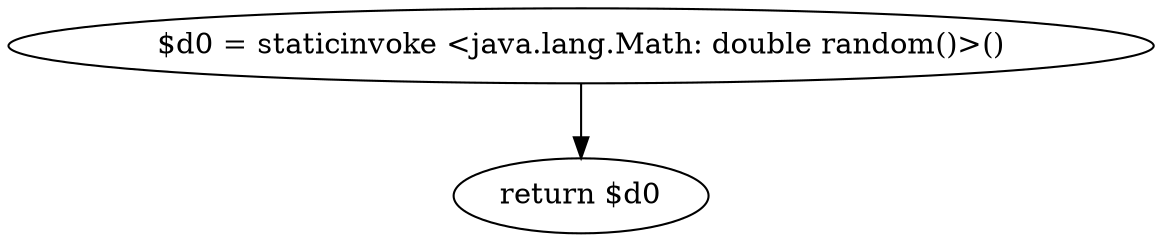 digraph "unitGraph" {
    "$d0 = staticinvoke <java.lang.Math: double random()>()"
    "return $d0"
    "$d0 = staticinvoke <java.lang.Math: double random()>()"->"return $d0";
}
